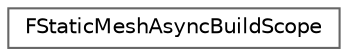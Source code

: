 digraph "Graphical Class Hierarchy"
{
 // INTERACTIVE_SVG=YES
 // LATEX_PDF_SIZE
  bgcolor="transparent";
  edge [fontname=Helvetica,fontsize=10,labelfontname=Helvetica,labelfontsize=10];
  node [fontname=Helvetica,fontsize=10,shape=box,height=0.2,width=0.4];
  rankdir="LR";
  Node0 [id="Node000000",label="FStaticMeshAsyncBuildScope",height=0.2,width=0.4,color="grey40", fillcolor="white", style="filled",URL="$d2/d2e/classFStaticMeshAsyncBuildScope.html",tooltip=" "];
}
